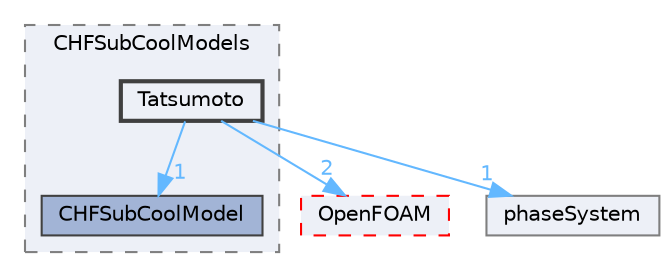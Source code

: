 digraph "src/phaseSystemModels/reactingEuler/multiphaseSystem/derivedFvPatchFields/wallBoilingSubModels/CHFSubCoolModels/Tatsumoto"
{
 // LATEX_PDF_SIZE
  bgcolor="transparent";
  edge [fontname=Helvetica,fontsize=10,labelfontname=Helvetica,labelfontsize=10];
  node [fontname=Helvetica,fontsize=10,shape=box,height=0.2,width=0.4];
  compound=true
  subgraph clusterdir_00d559bb1354d8f31e8480833e8f039c {
    graph [ bgcolor="#edf0f7", pencolor="grey50", label="CHFSubCoolModels", fontname=Helvetica,fontsize=10 style="filled,dashed", URL="dir_00d559bb1354d8f31e8480833e8f039c.html",tooltip=""]
  dir_b70c98971c5220c1c72f737b20e5e0ae [label="CHFSubCoolModel", fillcolor="#a2b4d6", color="grey25", style="filled", URL="dir_b70c98971c5220c1c72f737b20e5e0ae.html",tooltip=""];
  dir_49694aaf51e596dbf92287b7a75bbd23 [label="Tatsumoto", fillcolor="#edf0f7", color="grey25", style="filled,bold", URL="dir_49694aaf51e596dbf92287b7a75bbd23.html",tooltip=""];
  }
  dir_c5473ff19b20e6ec4dfe5c310b3778a8 [label="OpenFOAM", fillcolor="#edf0f7", color="red", style="filled,dashed", URL="dir_c5473ff19b20e6ec4dfe5c310b3778a8.html",tooltip=""];
  dir_dfe19b54a98af0254be9d6c989217747 [label="phaseSystem", fillcolor="#edf0f7", color="grey50", style="filled", URL="dir_dfe19b54a98af0254be9d6c989217747.html",tooltip=""];
  dir_49694aaf51e596dbf92287b7a75bbd23->dir_b70c98971c5220c1c72f737b20e5e0ae [headlabel="1", labeldistance=1.5 headhref="dir_003963_000482.html" href="dir_003963_000482.html" color="steelblue1" fontcolor="steelblue1"];
  dir_49694aaf51e596dbf92287b7a75bbd23->dir_c5473ff19b20e6ec4dfe5c310b3778a8 [headlabel="2", labeldistance=1.5 headhref="dir_003963_002695.html" href="dir_003963_002695.html" color="steelblue1" fontcolor="steelblue1"];
  dir_49694aaf51e596dbf92287b7a75bbd23->dir_dfe19b54a98af0254be9d6c989217747 [headlabel="1", labeldistance=1.5 headhref="dir_003963_002906.html" href="dir_003963_002906.html" color="steelblue1" fontcolor="steelblue1"];
}
